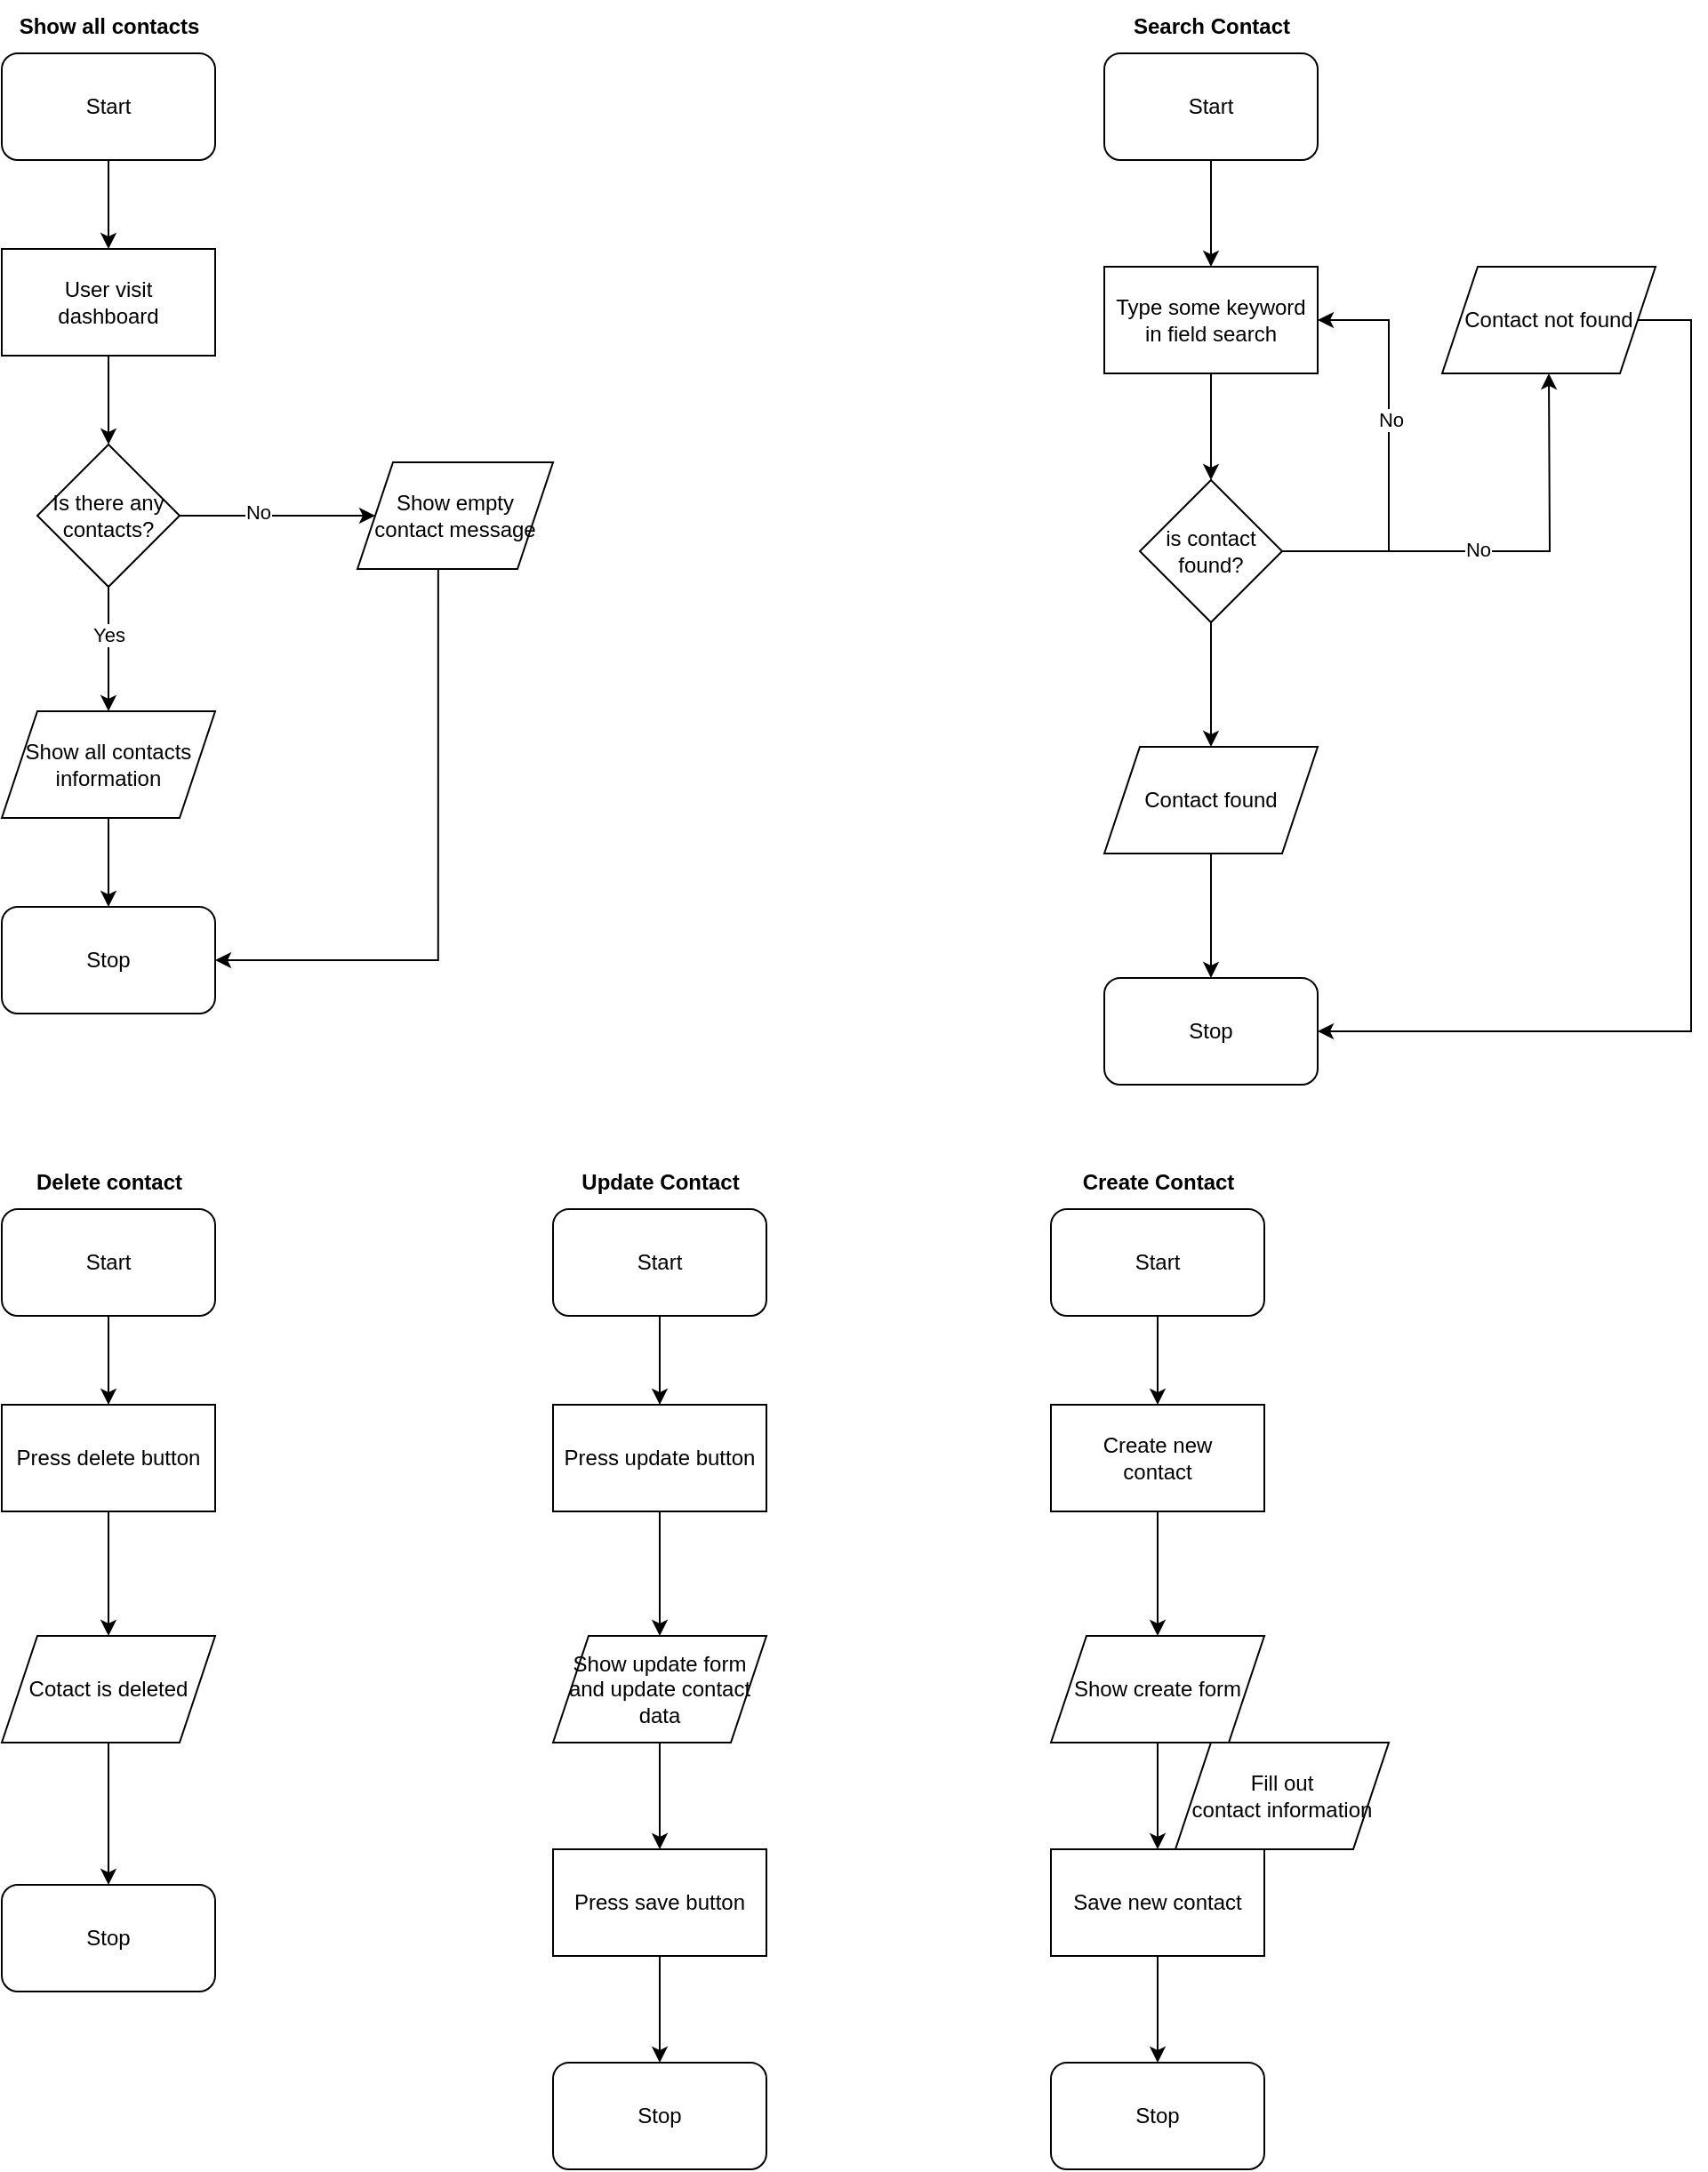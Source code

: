 <mxfile version="25.0.1">
  <diagram name="Page-1" id="3ymYGkPru9BCjnd1s3d4">
    <mxGraphModel dx="858" dy="471" grid="1" gridSize="10" guides="1" tooltips="1" connect="1" arrows="1" fold="1" page="1" pageScale="1" pageWidth="850" pageHeight="1100" math="0" shadow="0">
      <root>
        <mxCell id="0" />
        <mxCell id="1" parent="0" />
        <mxCell id="HiQPfly1oImc-ZgxjPUC-4" style="edgeStyle=orthogonalEdgeStyle;rounded=0;orthogonalLoop=1;jettySize=auto;html=1;entryX=0.5;entryY=0;entryDx=0;entryDy=0;" parent="1" source="HiQPfly1oImc-ZgxjPUC-1" target="HiQPfly1oImc-ZgxjPUC-2" edge="1">
          <mxGeometry relative="1" as="geometry" />
        </mxCell>
        <mxCell id="HiQPfly1oImc-ZgxjPUC-1" value="Start" style="rounded=1;whiteSpace=wrap;html=1;" parent="1" vertex="1">
          <mxGeometry x="170" y="80" width="120" height="60" as="geometry" />
        </mxCell>
        <mxCell id="HiQPfly1oImc-ZgxjPUC-10" style="edgeStyle=orthogonalEdgeStyle;rounded=0;orthogonalLoop=1;jettySize=auto;html=1;entryX=0.5;entryY=0;entryDx=0;entryDy=0;" parent="1" source="HiQPfly1oImc-ZgxjPUC-2" target="HiQPfly1oImc-ZgxjPUC-9" edge="1">
          <mxGeometry relative="1" as="geometry" />
        </mxCell>
        <mxCell id="HiQPfly1oImc-ZgxjPUC-2" value="User visit&lt;div&gt;dashboard&lt;/div&gt;" style="rounded=0;whiteSpace=wrap;html=1;" parent="1" vertex="1">
          <mxGeometry x="170" y="190" width="120" height="60" as="geometry" />
        </mxCell>
        <mxCell id="HiQPfly1oImc-ZgxjPUC-7" style="edgeStyle=orthogonalEdgeStyle;rounded=0;orthogonalLoop=1;jettySize=auto;html=1;entryX=0.5;entryY=0;entryDx=0;entryDy=0;exitX=0.5;exitY=1;exitDx=0;exitDy=0;" parent="1" source="HiQPfly1oImc-ZgxjPUC-36" target="HiQPfly1oImc-ZgxjPUC-6" edge="1">
          <mxGeometry relative="1" as="geometry">
            <mxPoint x="230" y="510" as="sourcePoint" />
          </mxGeometry>
        </mxCell>
        <mxCell id="HiQPfly1oImc-ZgxjPUC-6" value="Stop" style="rounded=1;whiteSpace=wrap;html=1;" parent="1" vertex="1">
          <mxGeometry x="170" y="560" width="120" height="60" as="geometry" />
        </mxCell>
        <mxCell id="HiQPfly1oImc-ZgxjPUC-8" value="&lt;b&gt;Show all contacts&lt;/b&gt;" style="text;html=1;align=center;verticalAlign=middle;resizable=0;points=[];autosize=1;strokeColor=none;fillColor=none;" parent="1" vertex="1">
          <mxGeometry x="170" y="50" width="120" height="30" as="geometry" />
        </mxCell>
        <mxCell id="HiQPfly1oImc-ZgxjPUC-11" style="edgeStyle=orthogonalEdgeStyle;rounded=0;orthogonalLoop=1;jettySize=auto;html=1;entryX=0.5;entryY=0;entryDx=0;entryDy=0;" parent="1" source="HiQPfly1oImc-ZgxjPUC-9" target="HiQPfly1oImc-ZgxjPUC-36" edge="1">
          <mxGeometry relative="1" as="geometry">
            <mxPoint x="230" y="450" as="targetPoint" />
          </mxGeometry>
        </mxCell>
        <mxCell id="HiQPfly1oImc-ZgxjPUC-15" value="Yes" style="edgeLabel;html=1;align=center;verticalAlign=middle;resizable=0;points=[];" parent="HiQPfly1oImc-ZgxjPUC-11" vertex="1" connectable="0">
          <mxGeometry x="-0.24" relative="1" as="geometry">
            <mxPoint as="offset" />
          </mxGeometry>
        </mxCell>
        <mxCell id="HiQPfly1oImc-ZgxjPUC-13" style="edgeStyle=orthogonalEdgeStyle;rounded=0;orthogonalLoop=1;jettySize=auto;html=1;entryX=0;entryY=0.5;entryDx=0;entryDy=0;" parent="1" source="HiQPfly1oImc-ZgxjPUC-9" target="HiQPfly1oImc-ZgxjPUC-66" edge="1">
          <mxGeometry relative="1" as="geometry">
            <mxPoint x="376" y="343" as="targetPoint" />
          </mxGeometry>
        </mxCell>
        <mxCell id="HiQPfly1oImc-ZgxjPUC-14" value="No" style="edgeLabel;html=1;align=center;verticalAlign=middle;resizable=0;points=[];" parent="HiQPfly1oImc-ZgxjPUC-13" vertex="1" connectable="0">
          <mxGeometry x="-0.2" y="2" relative="1" as="geometry">
            <mxPoint as="offset" />
          </mxGeometry>
        </mxCell>
        <mxCell id="HiQPfly1oImc-ZgxjPUC-9" value="Is there any contacts?" style="rhombus;whiteSpace=wrap;html=1;" parent="1" vertex="1">
          <mxGeometry x="190" y="300" width="80" height="80" as="geometry" />
        </mxCell>
        <mxCell id="HiQPfly1oImc-ZgxjPUC-16" style="edgeStyle=orthogonalEdgeStyle;rounded=0;orthogonalLoop=1;jettySize=auto;html=1;entryX=1;entryY=0.5;entryDx=0;entryDy=0;exitX=0.413;exitY=0.998;exitDx=0;exitDy=0;exitPerimeter=0;" parent="1" source="HiQPfly1oImc-ZgxjPUC-66" target="HiQPfly1oImc-ZgxjPUC-6" edge="1">
          <mxGeometry relative="1" as="geometry">
            <mxPoint x="420" y="370" as="sourcePoint" />
          </mxGeometry>
        </mxCell>
        <mxCell id="HiQPfly1oImc-ZgxjPUC-20" style="edgeStyle=orthogonalEdgeStyle;rounded=0;orthogonalLoop=1;jettySize=auto;html=1;entryX=0.5;entryY=0;entryDx=0;entryDy=0;" parent="1" source="HiQPfly1oImc-ZgxjPUC-17" target="HiQPfly1oImc-ZgxjPUC-19" edge="1">
          <mxGeometry relative="1" as="geometry" />
        </mxCell>
        <mxCell id="HiQPfly1oImc-ZgxjPUC-17" value="Start" style="rounded=1;whiteSpace=wrap;html=1;" parent="1" vertex="1">
          <mxGeometry x="790" y="80" width="120" height="60" as="geometry" />
        </mxCell>
        <mxCell id="HiQPfly1oImc-ZgxjPUC-18" value="&lt;b&gt;Search Contact&lt;/b&gt;" style="text;html=1;align=center;verticalAlign=middle;resizable=0;points=[];autosize=1;strokeColor=none;fillColor=none;" parent="1" vertex="1">
          <mxGeometry x="795" y="50" width="110" height="30" as="geometry" />
        </mxCell>
        <mxCell id="HiQPfly1oImc-ZgxjPUC-22" style="edgeStyle=orthogonalEdgeStyle;rounded=0;orthogonalLoop=1;jettySize=auto;html=1;entryX=0.5;entryY=0;entryDx=0;entryDy=0;" parent="1" source="HiQPfly1oImc-ZgxjPUC-19" target="HiQPfly1oImc-ZgxjPUC-21" edge="1">
          <mxGeometry relative="1" as="geometry" />
        </mxCell>
        <mxCell id="HiQPfly1oImc-ZgxjPUC-19" value="Type some keyword in field search" style="rounded=0;whiteSpace=wrap;html=1;" parent="1" vertex="1">
          <mxGeometry x="790" y="200" width="120" height="60" as="geometry" />
        </mxCell>
        <mxCell id="HiQPfly1oImc-ZgxjPUC-23" style="edgeStyle=orthogonalEdgeStyle;rounded=0;orthogonalLoop=1;jettySize=auto;html=1;entryX=0.5;entryY=1;entryDx=0;entryDy=0;" parent="1" source="HiQPfly1oImc-ZgxjPUC-21" edge="1">
          <mxGeometry relative="1" as="geometry">
            <mxPoint x="1040" y="260" as="targetPoint" />
          </mxGeometry>
        </mxCell>
        <mxCell id="HiQPfly1oImc-ZgxjPUC-24" value="No" style="edgeLabel;html=1;align=center;verticalAlign=middle;resizable=0;points=[];" parent="HiQPfly1oImc-ZgxjPUC-23" vertex="1" connectable="0">
          <mxGeometry x="-0.125" y="1" relative="1" as="geometry">
            <mxPoint as="offset" />
          </mxGeometry>
        </mxCell>
        <mxCell id="HiQPfly1oImc-ZgxjPUC-29" style="edgeStyle=orthogonalEdgeStyle;rounded=0;orthogonalLoop=1;jettySize=auto;html=1;entryX=1;entryY=0.5;entryDx=0;entryDy=0;" parent="1" source="HiQPfly1oImc-ZgxjPUC-21" target="HiQPfly1oImc-ZgxjPUC-19" edge="1">
          <mxGeometry relative="1" as="geometry">
            <Array as="points">
              <mxPoint x="950" y="360" />
              <mxPoint x="950" y="230" />
            </Array>
          </mxGeometry>
        </mxCell>
        <mxCell id="HiQPfly1oImc-ZgxjPUC-30" value="No" style="edgeLabel;html=1;align=center;verticalAlign=middle;resizable=0;points=[];" parent="HiQPfly1oImc-ZgxjPUC-29" vertex="1" connectable="0">
          <mxGeometry x="0.164" y="-1" relative="1" as="geometry">
            <mxPoint as="offset" />
          </mxGeometry>
        </mxCell>
        <mxCell id="HiQPfly1oImc-ZgxjPUC-31" style="edgeStyle=orthogonalEdgeStyle;rounded=0;orthogonalLoop=1;jettySize=auto;html=1;entryX=0.5;entryY=0;entryDx=0;entryDy=0;" parent="1" source="HiQPfly1oImc-ZgxjPUC-21" edge="1">
          <mxGeometry relative="1" as="geometry">
            <mxPoint x="850" y="470.0" as="targetPoint" />
          </mxGeometry>
        </mxCell>
        <mxCell id="HiQPfly1oImc-ZgxjPUC-21" value="is contact found?" style="rhombus;whiteSpace=wrap;html=1;" parent="1" vertex="1">
          <mxGeometry x="810" y="320" width="80" height="80" as="geometry" />
        </mxCell>
        <mxCell id="HiQPfly1oImc-ZgxjPUC-35" style="edgeStyle=orthogonalEdgeStyle;rounded=0;orthogonalLoop=1;jettySize=auto;html=1;entryX=1;entryY=0.5;entryDx=0;entryDy=0;" parent="1" source="HiQPfly1oImc-ZgxjPUC-27" target="HiQPfly1oImc-ZgxjPUC-33" edge="1">
          <mxGeometry relative="1" as="geometry">
            <Array as="points">
              <mxPoint x="1120" y="230" />
              <mxPoint x="1120" y="630" />
            </Array>
          </mxGeometry>
        </mxCell>
        <mxCell id="HiQPfly1oImc-ZgxjPUC-27" value="Contact not found" style="shape=parallelogram;perimeter=parallelogramPerimeter;whiteSpace=wrap;html=1;fixedSize=1;" parent="1" vertex="1">
          <mxGeometry x="980" y="200" width="120" height="60" as="geometry" />
        </mxCell>
        <mxCell id="HiQPfly1oImc-ZgxjPUC-34" style="edgeStyle=orthogonalEdgeStyle;rounded=0;orthogonalLoop=1;jettySize=auto;html=1;entryX=0.5;entryY=0;entryDx=0;entryDy=0;" parent="1" source="HiQPfly1oImc-ZgxjPUC-32" target="HiQPfly1oImc-ZgxjPUC-33" edge="1">
          <mxGeometry relative="1" as="geometry" />
        </mxCell>
        <mxCell id="HiQPfly1oImc-ZgxjPUC-32" value="Contact found" style="shape=parallelogram;perimeter=parallelogramPerimeter;whiteSpace=wrap;html=1;fixedSize=1;" parent="1" vertex="1">
          <mxGeometry x="790" y="470" width="120" height="60" as="geometry" />
        </mxCell>
        <mxCell id="HiQPfly1oImc-ZgxjPUC-33" value="Stop" style="rounded=1;whiteSpace=wrap;html=1;" parent="1" vertex="1">
          <mxGeometry x="790" y="600" width="120" height="60" as="geometry" />
        </mxCell>
        <mxCell id="HiQPfly1oImc-ZgxjPUC-36" value="Show all contacts&lt;div&gt;information&lt;/div&gt;" style="shape=parallelogram;perimeter=parallelogramPerimeter;whiteSpace=wrap;html=1;fixedSize=1;" parent="1" vertex="1">
          <mxGeometry x="170" y="450" width="120" height="60" as="geometry" />
        </mxCell>
        <mxCell id="HiQPfly1oImc-ZgxjPUC-42" style="edgeStyle=orthogonalEdgeStyle;rounded=0;orthogonalLoop=1;jettySize=auto;html=1;entryX=0.5;entryY=0;entryDx=0;entryDy=0;" parent="1" source="HiQPfly1oImc-ZgxjPUC-37" target="HiQPfly1oImc-ZgxjPUC-39" edge="1">
          <mxGeometry relative="1" as="geometry" />
        </mxCell>
        <mxCell id="HiQPfly1oImc-ZgxjPUC-37" value="Start" style="rounded=1;whiteSpace=wrap;html=1;" parent="1" vertex="1">
          <mxGeometry x="170" y="730" width="120" height="60" as="geometry" />
        </mxCell>
        <mxCell id="HiQPfly1oImc-ZgxjPUC-38" value="&lt;b&gt;Delete contact&lt;/b&gt;" style="text;html=1;align=center;verticalAlign=middle;resizable=0;points=[];autosize=1;strokeColor=none;fillColor=none;" parent="1" vertex="1">
          <mxGeometry x="175" y="700" width="110" height="30" as="geometry" />
        </mxCell>
        <mxCell id="HiQPfly1oImc-ZgxjPUC-45" style="edgeStyle=orthogonalEdgeStyle;rounded=0;orthogonalLoop=1;jettySize=auto;html=1;entryX=0.5;entryY=0;entryDx=0;entryDy=0;" parent="1" source="HiQPfly1oImc-ZgxjPUC-39" target="HiQPfly1oImc-ZgxjPUC-40" edge="1">
          <mxGeometry relative="1" as="geometry" />
        </mxCell>
        <mxCell id="HiQPfly1oImc-ZgxjPUC-39" value="Press delete button" style="rounded=0;whiteSpace=wrap;html=1;" parent="1" vertex="1">
          <mxGeometry x="170" y="840" width="120" height="60" as="geometry" />
        </mxCell>
        <mxCell id="HiQPfly1oImc-ZgxjPUC-44" style="edgeStyle=orthogonalEdgeStyle;rounded=0;orthogonalLoop=1;jettySize=auto;html=1;entryX=0.5;entryY=0;entryDx=0;entryDy=0;" parent="1" source="HiQPfly1oImc-ZgxjPUC-40" target="HiQPfly1oImc-ZgxjPUC-41" edge="1">
          <mxGeometry relative="1" as="geometry" />
        </mxCell>
        <mxCell id="HiQPfly1oImc-ZgxjPUC-40" value="Cotact is deleted" style="shape=parallelogram;perimeter=parallelogramPerimeter;whiteSpace=wrap;html=1;fixedSize=1;" parent="1" vertex="1">
          <mxGeometry x="170" y="970" width="120" height="60" as="geometry" />
        </mxCell>
        <mxCell id="HiQPfly1oImc-ZgxjPUC-41" value="Stop" style="rounded=1;whiteSpace=wrap;html=1;" parent="1" vertex="1">
          <mxGeometry x="170" y="1110" width="120" height="60" as="geometry" />
        </mxCell>
        <mxCell id="HiQPfly1oImc-ZgxjPUC-49" style="edgeStyle=orthogonalEdgeStyle;rounded=0;orthogonalLoop=1;jettySize=auto;html=1;entryX=0.5;entryY=0;entryDx=0;entryDy=0;" parent="1" source="HiQPfly1oImc-ZgxjPUC-46" target="HiQPfly1oImc-ZgxjPUC-48" edge="1">
          <mxGeometry relative="1" as="geometry" />
        </mxCell>
        <mxCell id="HiQPfly1oImc-ZgxjPUC-46" value="Start" style="rounded=1;whiteSpace=wrap;html=1;" parent="1" vertex="1">
          <mxGeometry x="480" y="730" width="120" height="60" as="geometry" />
        </mxCell>
        <mxCell id="HiQPfly1oImc-ZgxjPUC-47" value="&lt;b&gt;Update Contact&lt;/b&gt;" style="text;html=1;align=center;verticalAlign=middle;resizable=0;points=[];autosize=1;strokeColor=none;fillColor=none;" parent="1" vertex="1">
          <mxGeometry x="485" y="700" width="110" height="30" as="geometry" />
        </mxCell>
        <mxCell id="HiQPfly1oImc-ZgxjPUC-53" style="edgeStyle=orthogonalEdgeStyle;rounded=0;orthogonalLoop=1;jettySize=auto;html=1;entryX=0.5;entryY=0;entryDx=0;entryDy=0;" parent="1" source="HiQPfly1oImc-ZgxjPUC-48" target="HiQPfly1oImc-ZgxjPUC-50" edge="1">
          <mxGeometry relative="1" as="geometry" />
        </mxCell>
        <mxCell id="HiQPfly1oImc-ZgxjPUC-48" value="Press update button" style="rounded=0;whiteSpace=wrap;html=1;" parent="1" vertex="1">
          <mxGeometry x="480" y="840" width="120" height="60" as="geometry" />
        </mxCell>
        <mxCell id="HiQPfly1oImc-ZgxjPUC-54" style="edgeStyle=orthogonalEdgeStyle;rounded=0;orthogonalLoop=1;jettySize=auto;html=1;entryX=0.5;entryY=0;entryDx=0;entryDy=0;" parent="1" source="HiQPfly1oImc-ZgxjPUC-50" target="HiQPfly1oImc-ZgxjPUC-51" edge="1">
          <mxGeometry relative="1" as="geometry" />
        </mxCell>
        <mxCell id="HiQPfly1oImc-ZgxjPUC-50" value="Show update form and update contact data" style="shape=parallelogram;perimeter=parallelogramPerimeter;whiteSpace=wrap;html=1;fixedSize=1;" parent="1" vertex="1">
          <mxGeometry x="480" y="970" width="120" height="60" as="geometry" />
        </mxCell>
        <mxCell id="HiQPfly1oImc-ZgxjPUC-55" style="edgeStyle=orthogonalEdgeStyle;rounded=0;orthogonalLoop=1;jettySize=auto;html=1;entryX=0.5;entryY=0;entryDx=0;entryDy=0;" parent="1" source="HiQPfly1oImc-ZgxjPUC-51" target="HiQPfly1oImc-ZgxjPUC-52" edge="1">
          <mxGeometry relative="1" as="geometry" />
        </mxCell>
        <mxCell id="HiQPfly1oImc-ZgxjPUC-51" value="Press save button" style="rounded=0;whiteSpace=wrap;html=1;" parent="1" vertex="1">
          <mxGeometry x="480" y="1090" width="120" height="60" as="geometry" />
        </mxCell>
        <mxCell id="HiQPfly1oImc-ZgxjPUC-52" value="Stop" style="rounded=1;whiteSpace=wrap;html=1;" parent="1" vertex="1">
          <mxGeometry x="480" y="1210" width="120" height="60" as="geometry" />
        </mxCell>
        <mxCell id="HiQPfly1oImc-ZgxjPUC-56" style="edgeStyle=orthogonalEdgeStyle;rounded=0;orthogonalLoop=1;jettySize=auto;html=1;entryX=0.5;entryY=0;entryDx=0;entryDy=0;" parent="1" source="HiQPfly1oImc-ZgxjPUC-57" target="HiQPfly1oImc-ZgxjPUC-60" edge="1">
          <mxGeometry relative="1" as="geometry" />
        </mxCell>
        <mxCell id="HiQPfly1oImc-ZgxjPUC-57" value="Start" style="rounded=1;whiteSpace=wrap;html=1;" parent="1" vertex="1">
          <mxGeometry x="760" y="730" width="120" height="60" as="geometry" />
        </mxCell>
        <mxCell id="HiQPfly1oImc-ZgxjPUC-58" value="&lt;b&gt;Create Contact&lt;/b&gt;" style="text;html=1;align=center;verticalAlign=middle;resizable=0;points=[];autosize=1;strokeColor=none;fillColor=none;" parent="1" vertex="1">
          <mxGeometry x="765" y="700" width="110" height="30" as="geometry" />
        </mxCell>
        <mxCell id="HiQPfly1oImc-ZgxjPUC-59" style="edgeStyle=orthogonalEdgeStyle;rounded=0;orthogonalLoop=1;jettySize=auto;html=1;entryX=0.5;entryY=0;entryDx=0;entryDy=0;" parent="1" source="HiQPfly1oImc-ZgxjPUC-60" target="HiQPfly1oImc-ZgxjPUC-62" edge="1">
          <mxGeometry relative="1" as="geometry" />
        </mxCell>
        <mxCell id="HiQPfly1oImc-ZgxjPUC-60" value="Create new&lt;div&gt;contact&lt;/div&gt;" style="rounded=0;whiteSpace=wrap;html=1;" parent="1" vertex="1">
          <mxGeometry x="760" y="840" width="120" height="60" as="geometry" />
        </mxCell>
        <mxCell id="HiQPfly1oImc-ZgxjPUC-61" style="edgeStyle=orthogonalEdgeStyle;rounded=0;orthogonalLoop=1;jettySize=auto;html=1;entryX=0.5;entryY=0;entryDx=0;entryDy=0;" parent="1" source="HiQPfly1oImc-ZgxjPUC-62" target="HiQPfly1oImc-ZgxjPUC-64" edge="1">
          <mxGeometry relative="1" as="geometry" />
        </mxCell>
        <mxCell id="HiQPfly1oImc-ZgxjPUC-62" value="Show create form" style="shape=parallelogram;perimeter=parallelogramPerimeter;whiteSpace=wrap;html=1;fixedSize=1;" parent="1" vertex="1">
          <mxGeometry x="760" y="970" width="120" height="60" as="geometry" />
        </mxCell>
        <mxCell id="HiQPfly1oImc-ZgxjPUC-63" style="edgeStyle=orthogonalEdgeStyle;rounded=0;orthogonalLoop=1;jettySize=auto;html=1;entryX=0.5;entryY=0;entryDx=0;entryDy=0;" parent="1" source="HiQPfly1oImc-ZgxjPUC-64" target="HiQPfly1oImc-ZgxjPUC-65" edge="1">
          <mxGeometry relative="1" as="geometry" />
        </mxCell>
        <mxCell id="HiQPfly1oImc-ZgxjPUC-64" value="Save new contact" style="rounded=0;whiteSpace=wrap;html=1;" parent="1" vertex="1">
          <mxGeometry x="760" y="1090" width="120" height="60" as="geometry" />
        </mxCell>
        <mxCell id="HiQPfly1oImc-ZgxjPUC-65" value="Stop" style="rounded=1;whiteSpace=wrap;html=1;" parent="1" vertex="1">
          <mxGeometry x="760" y="1210" width="120" height="60" as="geometry" />
        </mxCell>
        <mxCell id="HiQPfly1oImc-ZgxjPUC-66" value="Show empty contact message" style="shape=parallelogram;perimeter=parallelogramPerimeter;whiteSpace=wrap;html=1;fixedSize=1;" parent="1" vertex="1">
          <mxGeometry x="370" y="310" width="110" height="60" as="geometry" />
        </mxCell>
        <mxCell id="nZZ2vUpKcsNDnGbu6Ddm-1" value="Fill out&lt;div&gt;contact information&lt;/div&gt;" style="shape=parallelogram;perimeter=parallelogramPerimeter;whiteSpace=wrap;html=1;fixedSize=1;" vertex="1" parent="1">
          <mxGeometry x="830" y="1030" width="120" height="60" as="geometry" />
        </mxCell>
      </root>
    </mxGraphModel>
  </diagram>
</mxfile>
